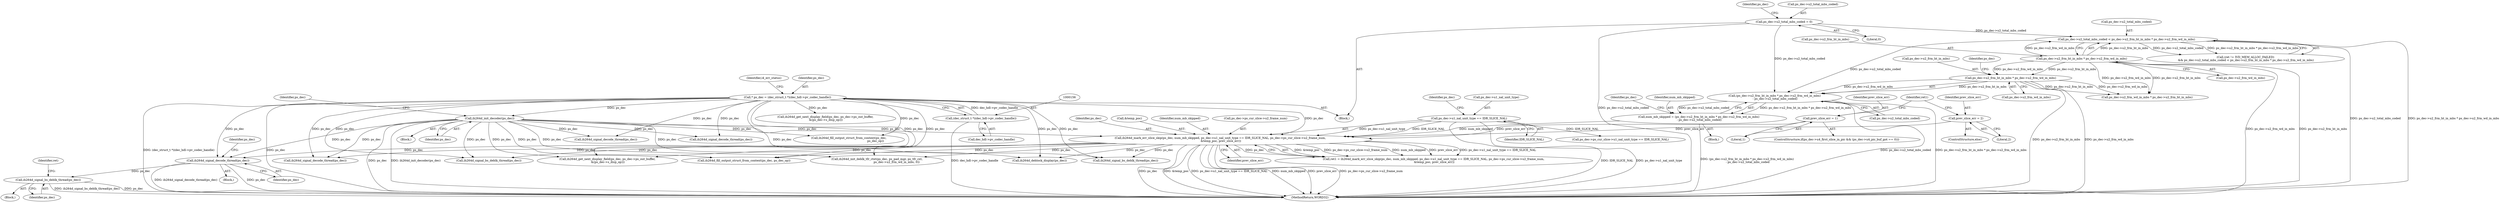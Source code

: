 digraph "0_Android_a78887bcffbc2995cf9ed72e0697acf560875e9e@API" {
"1001567" [label="(Call,ih264d_signal_bs_deblk_thread(ps_dec))"];
"1001558" [label="(Call,ih264d_signal_decode_thread(ps_dec))"];
"1000896" [label="(Call,ih264d_init_decoder(ps_dec))"];
"1000153" [label="(Call,* ps_dec = (dec_struct_t *)(dec_hdl->pv_codec_handle))"];
"1000155" [label="(Call,(dec_struct_t *)(dec_hdl->pv_codec_handle))"];
"1001514" [label="(Call,ih264d_mark_err_slice_skip(ps_dec, num_mb_skipped, ps_dec->u1_nal_unit_type == IDR_SLICE_NAL, ps_dec->ps_cur_slice->u2_frame_num,\n &temp_poc, prev_slice_err))"];
"1001482" [label="(Call,num_mb_skipped = (ps_dec->u2_frm_ht_in_mbs * ps_dec->u2_frm_wd_in_mbs)\n - ps_dec->u2_total_mbs_coded)"];
"1001484" [label="(Call,(ps_dec->u2_frm_ht_in_mbs * ps_dec->u2_frm_wd_in_mbs)\n - ps_dec->u2_total_mbs_coded)"];
"1001485" [label="(Call,ps_dec->u2_frm_ht_in_mbs * ps_dec->u2_frm_wd_in_mbs)"];
"1001470" [label="(Call,ps_dec->u2_frm_ht_in_mbs * ps_dec->u2_frm_wd_in_mbs)"];
"1001466" [label="(Call,ps_dec->u2_total_mbs_coded < ps_dec->u2_frm_ht_in_mbs * ps_dec->u2_frm_wd_in_mbs)"];
"1000908" [label="(Call,ps_dec->u2_total_mbs_coded = 0)"];
"1001517" [label="(Call,ps_dec->u1_nal_unit_type == IDR_SLICE_NAL)"];
"1001505" [label="(Call,prev_slice_err = 1)"];
"1001509" [label="(Call,prev_slice_err = 2)"];
"1000151" [label="(Block,)"];
"1001482" [label="(Call,num_mb_skipped = (ps_dec->u2_frm_ht_in_mbs * ps_dec->u2_frm_wd_in_mbs)\n - ps_dec->u2_total_mbs_coded)"];
"1002129" [label="(MethodReturn,WORD32)"];
"1001484" [label="(Call,(ps_dec->u2_frm_ht_in_mbs * ps_dec->u2_frm_wd_in_mbs)\n - ps_dec->u2_total_mbs_coded)"];
"1001514" [label="(Call,ih264d_mark_err_slice_skip(ps_dec, num_mb_skipped, ps_dec->u1_nal_unit_type == IDR_SLICE_NAL, ps_dec->ps_cur_slice->u2_frame_num,\n &temp_poc, prev_slice_err))"];
"1001681" [label="(Call,ih264d_signal_decode_thread(ps_dec))"];
"1000155" [label="(Call,(dec_struct_t *)(dec_hdl->pv_codec_handle))"];
"1000154" [label="(Identifier,ps_dec)"];
"1001474" [label="(Call,ps_dec->u2_frm_wd_in_mbs)"];
"1000162" [label="(Identifier,i4_err_status)"];
"1000912" [label="(Literal,0)"];
"1000896" [label="(Call,ih264d_init_decoder(ps_dec))"];
"1001566" [label="(Block,)"];
"1001563" [label="(Identifier,ps_dec)"];
"1001571" [label="(Identifier,ret)"];
"1001466" [label="(Call,ps_dec->u2_total_mbs_coded < ps_dec->u2_frm_ht_in_mbs * ps_dec->u2_frm_wd_in_mbs)"];
"1000908" [label="(Call,ps_dec->u2_total_mbs_coded = 0)"];
"1001515" [label="(Identifier,ps_dec)"];
"1001509" [label="(Call,prev_slice_err = 2)"];
"1001498" [label="(Identifier,ps_dec)"];
"1001521" [label="(Identifier,IDR_SLICE_NAL)"];
"1001489" [label="(Call,ps_dec->u2_frm_wd_in_mbs)"];
"1001486" [label="(Call,ps_dec->u2_frm_ht_in_mbs)"];
"1001557" [label="(Block,)"];
"1000713" [label="(Call,ih264d_get_next_display_field(ps_dec, ps_dec->ps_out_buffer,\n &(ps_dec->s_disp_op)))"];
"1001558" [label="(Call,ih264d_signal_decode_thread(ps_dec))"];
"1001559" [label="(Identifier,ps_dec)"];
"1001527" [label="(Call,&temp_poc)"];
"1001493" [label="(Identifier,ps_dec)"];
"1000153" [label="(Call,* ps_dec = (dec_struct_t *)(dec_hdl->pv_codec_handle))"];
"1001567" [label="(Call,ih264d_signal_bs_deblk_thread(ps_dec))"];
"1001492" [label="(Call,ps_dec->u2_total_mbs_coded)"];
"1001467" [label="(Call,ps_dec->u2_total_mbs_coded)"];
"1001483" [label="(Identifier,num_mb_skipped)"];
"1001789" [label="(Call,ih264d_signal_bs_deblk_thread(ps_dec))"];
"1001184" [label="(Call,ih264d_signal_decode_thread(ps_dec))"];
"1000895" [label="(Block,)"];
"1001389" [label="(Call,ih264d_signal_decode_thread(ps_dec))"];
"1001471" [label="(Call,ps_dec->u2_frm_ht_in_mbs)"];
"1001506" [label="(Identifier,prev_slice_err)"];
"1001511" [label="(Literal,2)"];
"1001507" [label="(Literal,1)"];
"1001470" [label="(Call,ps_dec->u2_frm_ht_in_mbs * ps_dec->u2_frm_wd_in_mbs)"];
"1001568" [label="(Identifier,ps_dec)"];
"1001248" [label="(Call,ih264d_fill_output_struct_from_context(ps_dec,\n                                                           ps_dec_op))"];
"1001518" [label="(Call,ps_dec->u1_nal_unit_type)"];
"1001981" [label="(Call,ih264d_get_next_display_field(ps_dec, ps_dec->ps_out_buffer,\n &(ps_dec->s_disp_op)))"];
"1001517" [label="(Call,ps_dec->u1_nal_unit_type == IDR_SLICE_NAL)"];
"1000157" [label="(Call,dec_hdl->pv_codec_handle)"];
"1001477" [label="(Block,)"];
"1001524" [label="(Identifier,ps_dec)"];
"1001873" [label="(Call,ps_dec->ps_cur_slice->u1_nal_unit_type == IDR_SLICE_NAL)"];
"1000900" [label="(Identifier,ps_dec)"];
"1001505" [label="(Call,prev_slice_err = 1)"];
"1001510" [label="(Identifier,prev_slice_err)"];
"1001516" [label="(Identifier,num_mb_skipped)"];
"1001462" [label="(Call,(ret != IVD_MEM_ALLOC_FAILED)\n && ps_dec->u2_total_mbs_coded < ps_dec->u2_frm_ht_in_mbs * ps_dec->u2_frm_wd_in_mbs)"];
"1000915" [label="(Identifier,ps_dec)"];
"1002009" [label="(Call,ih264d_fill_output_struct_from_context(ps_dec, ps_dec_op))"];
"1001529" [label="(Identifier,prev_slice_err)"];
"1001632" [label="(Call,ps_dec->u2_frm_wd_in_mbs * ps_dec->u2_frm_ht_in_mbs)"];
"1001512" [label="(Call,ret1 = ih264d_mark_err_slice_skip(ps_dec, num_mb_skipped, ps_dec->u1_nal_unit_type == IDR_SLICE_NAL, ps_dec->ps_cur_slice->u2_frame_num,\n &temp_poc, prev_slice_err))"];
"1001508" [label="(ControlStructure,else)"];
"1001485" [label="(Call,ps_dec->u2_frm_ht_in_mbs * ps_dec->u2_frm_wd_in_mbs)"];
"1000909" [label="(Call,ps_dec->u2_total_mbs_coded)"];
"1001495" [label="(ControlStructure,if(ps_dec->u4_first_slice_in_pic && (ps_dec->u4_pic_buf_got == 0)))"];
"1001647" [label="(Call,ih264d_init_deblk_tfr_ctxt(ps_dec, ps_pad_mgr, ps_tfr_cxt,\n                                           ps_dec->u2_frm_wd_in_mbs, 0))"];
"1000897" [label="(Identifier,ps_dec)"];
"1001845" [label="(Call,ih264d_deblock_display(ps_dec))"];
"1001522" [label="(Call,ps_dec->ps_cur_slice->u2_frame_num)"];
"1001513" [label="(Identifier,ret1)"];
"1001967" [label="(Call,ih264d_signal_bs_deblk_thread(ps_dec))"];
"1001567" -> "1001566"  [label="AST: "];
"1001567" -> "1001568"  [label="CFG: "];
"1001568" -> "1001567"  [label="AST: "];
"1001571" -> "1001567"  [label="CFG: "];
"1001567" -> "1002129"  [label="DDG: ih264d_signal_bs_deblk_thread(ps_dec)"];
"1001567" -> "1002129"  [label="DDG: ps_dec"];
"1001558" -> "1001567"  [label="DDG: ps_dec"];
"1001558" -> "1001557"  [label="AST: "];
"1001558" -> "1001559"  [label="CFG: "];
"1001559" -> "1001558"  [label="AST: "];
"1001563" -> "1001558"  [label="CFG: "];
"1001558" -> "1002129"  [label="DDG: ih264d_signal_decode_thread(ps_dec)"];
"1001558" -> "1002129"  [label="DDG: ps_dec"];
"1000896" -> "1001558"  [label="DDG: ps_dec"];
"1001514" -> "1001558"  [label="DDG: ps_dec"];
"1000153" -> "1001558"  [label="DDG: ps_dec"];
"1000896" -> "1000895"  [label="AST: "];
"1000896" -> "1000897"  [label="CFG: "];
"1000897" -> "1000896"  [label="AST: "];
"1000900" -> "1000896"  [label="CFG: "];
"1000896" -> "1002129"  [label="DDG: ps_dec"];
"1000896" -> "1002129"  [label="DDG: ih264d_init_decoder(ps_dec)"];
"1000153" -> "1000896"  [label="DDG: ps_dec"];
"1000896" -> "1001184"  [label="DDG: ps_dec"];
"1000896" -> "1001248"  [label="DDG: ps_dec"];
"1000896" -> "1001389"  [label="DDG: ps_dec"];
"1000896" -> "1001514"  [label="DDG: ps_dec"];
"1000896" -> "1001647"  [label="DDG: ps_dec"];
"1000896" -> "1001681"  [label="DDG: ps_dec"];
"1000896" -> "1001789"  [label="DDG: ps_dec"];
"1000896" -> "1001845"  [label="DDG: ps_dec"];
"1000896" -> "1001967"  [label="DDG: ps_dec"];
"1000896" -> "1001981"  [label="DDG: ps_dec"];
"1000896" -> "1002009"  [label="DDG: ps_dec"];
"1000153" -> "1000151"  [label="AST: "];
"1000153" -> "1000155"  [label="CFG: "];
"1000154" -> "1000153"  [label="AST: "];
"1000155" -> "1000153"  [label="AST: "];
"1000162" -> "1000153"  [label="CFG: "];
"1000153" -> "1002129"  [label="DDG: (dec_struct_t *)(dec_hdl->pv_codec_handle)"];
"1000153" -> "1002129"  [label="DDG: ps_dec"];
"1000155" -> "1000153"  [label="DDG: dec_hdl->pv_codec_handle"];
"1000153" -> "1000713"  [label="DDG: ps_dec"];
"1000153" -> "1001184"  [label="DDG: ps_dec"];
"1000153" -> "1001248"  [label="DDG: ps_dec"];
"1000153" -> "1001389"  [label="DDG: ps_dec"];
"1000153" -> "1001514"  [label="DDG: ps_dec"];
"1000153" -> "1001647"  [label="DDG: ps_dec"];
"1000153" -> "1001681"  [label="DDG: ps_dec"];
"1000153" -> "1001789"  [label="DDG: ps_dec"];
"1000153" -> "1001845"  [label="DDG: ps_dec"];
"1000153" -> "1001967"  [label="DDG: ps_dec"];
"1000153" -> "1001981"  [label="DDG: ps_dec"];
"1000153" -> "1002009"  [label="DDG: ps_dec"];
"1000155" -> "1000157"  [label="CFG: "];
"1000156" -> "1000155"  [label="AST: "];
"1000157" -> "1000155"  [label="AST: "];
"1000155" -> "1002129"  [label="DDG: dec_hdl->pv_codec_handle"];
"1001514" -> "1001512"  [label="AST: "];
"1001514" -> "1001529"  [label="CFG: "];
"1001515" -> "1001514"  [label="AST: "];
"1001516" -> "1001514"  [label="AST: "];
"1001517" -> "1001514"  [label="AST: "];
"1001522" -> "1001514"  [label="AST: "];
"1001527" -> "1001514"  [label="AST: "];
"1001529" -> "1001514"  [label="AST: "];
"1001512" -> "1001514"  [label="CFG: "];
"1001514" -> "1002129"  [label="DDG: ps_dec->u1_nal_unit_type == IDR_SLICE_NAL"];
"1001514" -> "1002129"  [label="DDG: num_mb_skipped"];
"1001514" -> "1002129"  [label="DDG: prev_slice_err"];
"1001514" -> "1002129"  [label="DDG: ps_dec->ps_cur_slice->u2_frame_num"];
"1001514" -> "1002129"  [label="DDG: ps_dec"];
"1001514" -> "1002129"  [label="DDG: &temp_poc"];
"1001514" -> "1001512"  [label="DDG: &temp_poc"];
"1001514" -> "1001512"  [label="DDG: ps_dec->ps_cur_slice->u2_frame_num"];
"1001514" -> "1001512"  [label="DDG: num_mb_skipped"];
"1001514" -> "1001512"  [label="DDG: prev_slice_err"];
"1001514" -> "1001512"  [label="DDG: ps_dec->u1_nal_unit_type == IDR_SLICE_NAL"];
"1001514" -> "1001512"  [label="DDG: ps_dec"];
"1001482" -> "1001514"  [label="DDG: num_mb_skipped"];
"1001517" -> "1001514"  [label="DDG: ps_dec->u1_nal_unit_type"];
"1001517" -> "1001514"  [label="DDG: IDR_SLICE_NAL"];
"1001505" -> "1001514"  [label="DDG: prev_slice_err"];
"1001509" -> "1001514"  [label="DDG: prev_slice_err"];
"1001514" -> "1001647"  [label="DDG: ps_dec"];
"1001514" -> "1001681"  [label="DDG: ps_dec"];
"1001514" -> "1001789"  [label="DDG: ps_dec"];
"1001514" -> "1001845"  [label="DDG: ps_dec"];
"1001514" -> "1001967"  [label="DDG: ps_dec"];
"1001514" -> "1001981"  [label="DDG: ps_dec"];
"1001514" -> "1002009"  [label="DDG: ps_dec"];
"1001482" -> "1001477"  [label="AST: "];
"1001482" -> "1001484"  [label="CFG: "];
"1001483" -> "1001482"  [label="AST: "];
"1001484" -> "1001482"  [label="AST: "];
"1001498" -> "1001482"  [label="CFG: "];
"1001482" -> "1002129"  [label="DDG: (ps_dec->u2_frm_ht_in_mbs * ps_dec->u2_frm_wd_in_mbs)\n - ps_dec->u2_total_mbs_coded"];
"1001484" -> "1001482"  [label="DDG: ps_dec->u2_frm_ht_in_mbs * ps_dec->u2_frm_wd_in_mbs"];
"1001484" -> "1001482"  [label="DDG: ps_dec->u2_total_mbs_coded"];
"1001484" -> "1001492"  [label="CFG: "];
"1001485" -> "1001484"  [label="AST: "];
"1001492" -> "1001484"  [label="AST: "];
"1001484" -> "1002129"  [label="DDG: ps_dec->u2_total_mbs_coded"];
"1001484" -> "1002129"  [label="DDG: ps_dec->u2_frm_ht_in_mbs * ps_dec->u2_frm_wd_in_mbs"];
"1001485" -> "1001484"  [label="DDG: ps_dec->u2_frm_ht_in_mbs"];
"1001485" -> "1001484"  [label="DDG: ps_dec->u2_frm_wd_in_mbs"];
"1001466" -> "1001484"  [label="DDG: ps_dec->u2_total_mbs_coded"];
"1000908" -> "1001484"  [label="DDG: ps_dec->u2_total_mbs_coded"];
"1001485" -> "1001489"  [label="CFG: "];
"1001486" -> "1001485"  [label="AST: "];
"1001489" -> "1001485"  [label="AST: "];
"1001493" -> "1001485"  [label="CFG: "];
"1001485" -> "1002129"  [label="DDG: ps_dec->u2_frm_ht_in_mbs"];
"1001485" -> "1002129"  [label="DDG: ps_dec->u2_frm_wd_in_mbs"];
"1001470" -> "1001485"  [label="DDG: ps_dec->u2_frm_ht_in_mbs"];
"1001470" -> "1001485"  [label="DDG: ps_dec->u2_frm_wd_in_mbs"];
"1001485" -> "1001632"  [label="DDG: ps_dec->u2_frm_wd_in_mbs"];
"1001485" -> "1001632"  [label="DDG: ps_dec->u2_frm_ht_in_mbs"];
"1001470" -> "1001466"  [label="AST: "];
"1001470" -> "1001474"  [label="CFG: "];
"1001471" -> "1001470"  [label="AST: "];
"1001474" -> "1001470"  [label="AST: "];
"1001466" -> "1001470"  [label="CFG: "];
"1001470" -> "1002129"  [label="DDG: ps_dec->u2_frm_wd_in_mbs"];
"1001470" -> "1002129"  [label="DDG: ps_dec->u2_frm_ht_in_mbs"];
"1001470" -> "1001466"  [label="DDG: ps_dec->u2_frm_ht_in_mbs"];
"1001470" -> "1001466"  [label="DDG: ps_dec->u2_frm_wd_in_mbs"];
"1001470" -> "1001632"  [label="DDG: ps_dec->u2_frm_wd_in_mbs"];
"1001470" -> "1001632"  [label="DDG: ps_dec->u2_frm_ht_in_mbs"];
"1001466" -> "1001462"  [label="AST: "];
"1001467" -> "1001466"  [label="AST: "];
"1001462" -> "1001466"  [label="CFG: "];
"1001466" -> "1002129"  [label="DDG: ps_dec->u2_total_mbs_coded"];
"1001466" -> "1002129"  [label="DDG: ps_dec->u2_frm_ht_in_mbs * ps_dec->u2_frm_wd_in_mbs"];
"1001466" -> "1001462"  [label="DDG: ps_dec->u2_total_mbs_coded"];
"1001466" -> "1001462"  [label="DDG: ps_dec->u2_frm_ht_in_mbs * ps_dec->u2_frm_wd_in_mbs"];
"1000908" -> "1001466"  [label="DDG: ps_dec->u2_total_mbs_coded"];
"1000908" -> "1000151"  [label="AST: "];
"1000908" -> "1000912"  [label="CFG: "];
"1000909" -> "1000908"  [label="AST: "];
"1000912" -> "1000908"  [label="AST: "];
"1000915" -> "1000908"  [label="CFG: "];
"1000908" -> "1002129"  [label="DDG: ps_dec->u2_total_mbs_coded"];
"1001517" -> "1001521"  [label="CFG: "];
"1001518" -> "1001517"  [label="AST: "];
"1001521" -> "1001517"  [label="AST: "];
"1001524" -> "1001517"  [label="CFG: "];
"1001517" -> "1002129"  [label="DDG: IDR_SLICE_NAL"];
"1001517" -> "1002129"  [label="DDG: ps_dec->u1_nal_unit_type"];
"1001517" -> "1001873"  [label="DDG: IDR_SLICE_NAL"];
"1001505" -> "1001495"  [label="AST: "];
"1001505" -> "1001507"  [label="CFG: "];
"1001506" -> "1001505"  [label="AST: "];
"1001507" -> "1001505"  [label="AST: "];
"1001513" -> "1001505"  [label="CFG: "];
"1001509" -> "1001508"  [label="AST: "];
"1001509" -> "1001511"  [label="CFG: "];
"1001510" -> "1001509"  [label="AST: "];
"1001511" -> "1001509"  [label="AST: "];
"1001513" -> "1001509"  [label="CFG: "];
}
